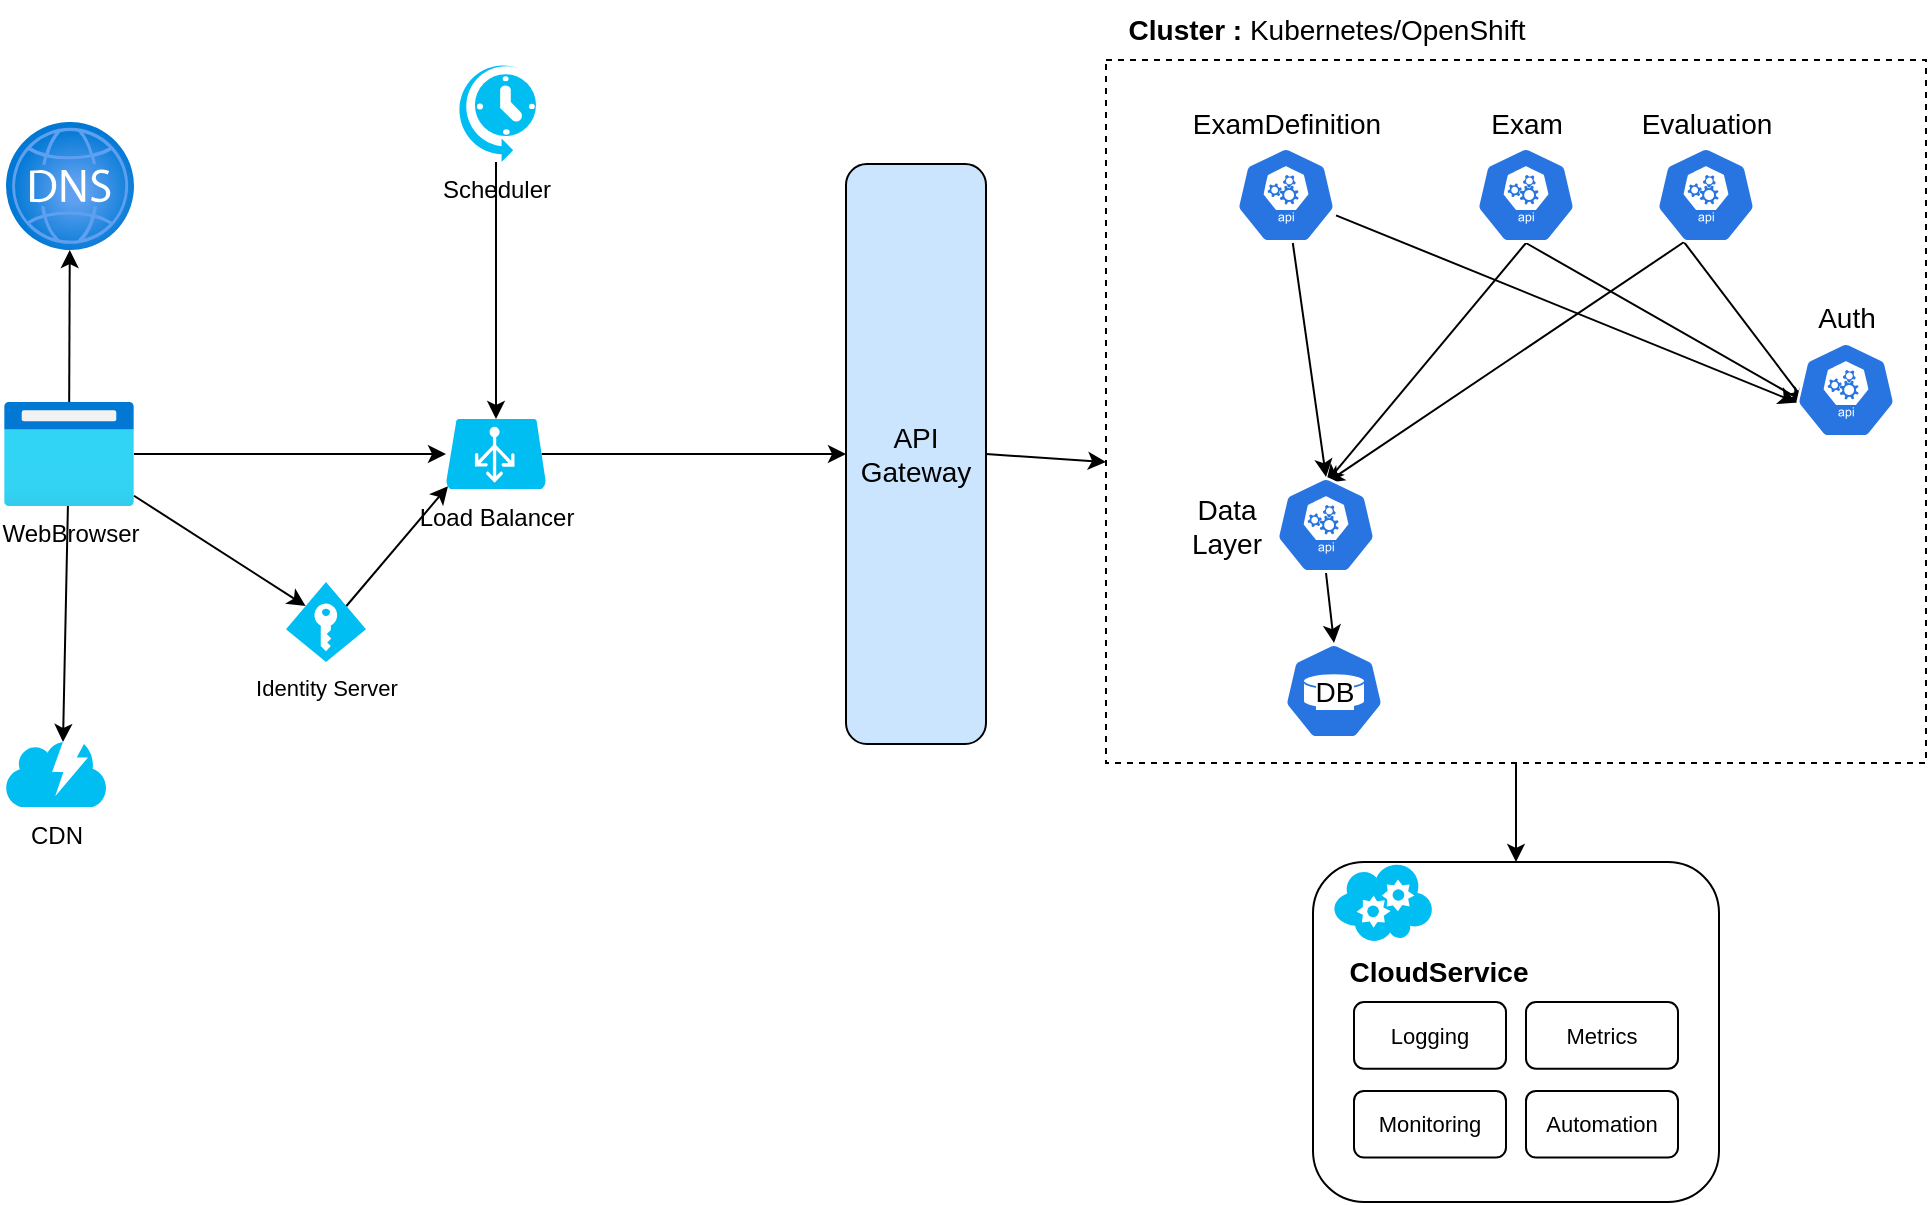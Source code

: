 <mxfile version="20.2.5" type="github">
  <diagram id="RIUP_wDPa-TaNX-vlD8p" name="Page-1">
    <mxGraphModel dx="1422" dy="772" grid="1" gridSize="10" guides="1" tooltips="1" connect="1" arrows="1" fold="1" page="1" pageScale="1" pageWidth="827" pageHeight="1169" math="0" shadow="0">
      <root>
        <mxCell id="0" />
        <mxCell id="1" parent="0" />
        <mxCell id="K25vXs8WVTMCiBZxx53v-1" value="" style="aspect=fixed;html=1;points=[];align=center;image;fontSize=12;image=img/lib/azure2/networking/DNS_Zones.svg;" vertex="1" parent="1">
          <mxGeometry x="50" y="100" width="64" height="64" as="geometry" />
        </mxCell>
        <mxCell id="K25vXs8WVTMCiBZxx53v-7" style="edgeStyle=orthogonalEdgeStyle;rounded=0;orthogonalLoop=1;jettySize=auto;html=1;" edge="1" parent="1" source="K25vXs8WVTMCiBZxx53v-2" target="K25vXs8WVTMCiBZxx53v-4">
          <mxGeometry relative="1" as="geometry" />
        </mxCell>
        <mxCell id="K25vXs8WVTMCiBZxx53v-2" value="WebBrowser" style="aspect=fixed;html=1;points=[];align=center;image;fontSize=12;image=img/lib/azure2/general/Browser.svg;" vertex="1" parent="1">
          <mxGeometry x="49" y="240" width="65" height="52" as="geometry" />
        </mxCell>
        <mxCell id="K25vXs8WVTMCiBZxx53v-36" style="edgeStyle=orthogonalEdgeStyle;rounded=0;orthogonalLoop=1;jettySize=auto;html=1;exitX=0.955;exitY=0.5;exitDx=0;exitDy=0;exitPerimeter=0;entryX=0.5;entryY=1;entryDx=0;entryDy=0;" edge="1" parent="1" source="K25vXs8WVTMCiBZxx53v-4" target="K25vXs8WVTMCiBZxx53v-110">
          <mxGeometry relative="1" as="geometry" />
        </mxCell>
        <mxCell id="K25vXs8WVTMCiBZxx53v-4" value="Load Balancer" style="verticalLabelPosition=bottom;html=1;verticalAlign=top;align=center;strokeColor=none;fillColor=#00BEF2;shape=mxgraph.azure.azure_load_balancer;" vertex="1" parent="1">
          <mxGeometry x="270" y="248.5" width="50" height="35" as="geometry" />
        </mxCell>
        <mxCell id="K25vXs8WVTMCiBZxx53v-5" value="" style="endArrow=classic;html=1;rounded=0;" edge="1" parent="1" source="K25vXs8WVTMCiBZxx53v-2" target="K25vXs8WVTMCiBZxx53v-1">
          <mxGeometry width="50" height="50" relative="1" as="geometry">
            <mxPoint x="260" y="510" as="sourcePoint" />
            <mxPoint x="310" y="460" as="targetPoint" />
          </mxGeometry>
        </mxCell>
        <mxCell id="K25vXs8WVTMCiBZxx53v-6" value="" style="endArrow=classic;html=1;rounded=0;entryX=0.57;entryY=0;entryDx=0;entryDy=0;entryPerimeter=0;" edge="1" parent="1" source="K25vXs8WVTMCiBZxx53v-2" target="K25vXs8WVTMCiBZxx53v-11">
          <mxGeometry width="50" height="50" relative="1" as="geometry">
            <mxPoint x="270" y="420" as="sourcePoint" />
            <mxPoint x="101.554" y="430" as="targetPoint" />
          </mxGeometry>
        </mxCell>
        <mxCell id="K25vXs8WVTMCiBZxx53v-11" value="CDN" style="verticalLabelPosition=bottom;html=1;verticalAlign=top;align=center;strokeColor=none;fillColor=#00BEF2;shape=mxgraph.azure.content_delivery_network;" vertex="1" parent="1">
          <mxGeometry x="50" y="410" width="50" height="32.5" as="geometry" />
        </mxCell>
        <mxCell id="K25vXs8WVTMCiBZxx53v-13" style="edgeStyle=orthogonalEdgeStyle;rounded=0;orthogonalLoop=1;jettySize=auto;html=1;" edge="1" parent="1" source="K25vXs8WVTMCiBZxx53v-12" target="K25vXs8WVTMCiBZxx53v-4">
          <mxGeometry relative="1" as="geometry" />
        </mxCell>
        <mxCell id="K25vXs8WVTMCiBZxx53v-12" value="Scheduler" style="verticalLabelPosition=bottom;html=1;verticalAlign=top;align=center;strokeColor=none;fillColor=#00BEF2;shape=mxgraph.azure.scheduler;pointerEvents=1;" vertex="1" parent="1">
          <mxGeometry x="275" y="70" width="40" height="50" as="geometry" />
        </mxCell>
        <mxCell id="K25vXs8WVTMCiBZxx53v-14" value="Identity Server" style="verticalLabelPosition=bottom;html=1;verticalAlign=top;align=center;strokeColor=none;fillColor=#00BEF2;shape=mxgraph.azure.access_control;fontSize=11;" vertex="1" parent="1">
          <mxGeometry x="190" y="330" width="40" height="40" as="geometry" />
        </mxCell>
        <mxCell id="K25vXs8WVTMCiBZxx53v-29" value="Cluster : &lt;span style=&quot;font-weight: normal;&quot;&gt;Kubernetes/OpenShift&lt;/span&gt;" style="text;html=1;align=center;verticalAlign=middle;resizable=0;points=[];autosize=1;strokeColor=none;fillColor=none;fontSize=14;fontStyle=1" vertex="1" parent="1">
          <mxGeometry x="600" y="39" width="220" height="30" as="geometry" />
        </mxCell>
        <mxCell id="K25vXs8WVTMCiBZxx53v-74" style="edgeStyle=none;rounded=0;orthogonalLoop=1;jettySize=auto;html=1;entryX=0.245;entryY=0.3;entryDx=0;entryDy=0;entryPerimeter=0;fontSize=11;" edge="1" parent="1" source="K25vXs8WVTMCiBZxx53v-2" target="K25vXs8WVTMCiBZxx53v-14">
          <mxGeometry relative="1" as="geometry" />
        </mxCell>
        <mxCell id="K25vXs8WVTMCiBZxx53v-82" style="edgeStyle=none;rounded=0;orthogonalLoop=1;jettySize=auto;html=1;entryX=0.5;entryY=0;entryDx=0;entryDy=0;fontSize=11;exitX=0.5;exitY=1;exitDx=0;exitDy=0;" edge="1" parent="1" source="K25vXs8WVTMCiBZxx53v-113" target="K25vXs8WVTMCiBZxx53v-75">
          <mxGeometry relative="1" as="geometry">
            <mxPoint x="740" y="450" as="sourcePoint" />
            <mxPoint x="887.26" y="409" as="targetPoint" />
          </mxGeometry>
        </mxCell>
        <mxCell id="K25vXs8WVTMCiBZxx53v-86" style="edgeStyle=none;rounded=0;orthogonalLoop=1;jettySize=auto;html=1;entryX=0.02;entryY=0.96;entryDx=0;entryDy=0;entryPerimeter=0;fontSize=11;exitX=0.755;exitY=0.3;exitDx=0;exitDy=0;exitPerimeter=0;" edge="1" parent="1" source="K25vXs8WVTMCiBZxx53v-14" target="K25vXs8WVTMCiBZxx53v-4">
          <mxGeometry relative="1" as="geometry">
            <mxPoint x="340" y="420" as="sourcePoint" />
            <mxPoint x="200" y="363.6" as="targetPoint" />
          </mxGeometry>
        </mxCell>
        <mxCell id="K25vXs8WVTMCiBZxx53v-111" style="edgeStyle=none;rounded=0;orthogonalLoop=1;jettySize=auto;html=1;exitX=0.5;exitY=0;exitDx=0;exitDy=0;fontSize=14;" edge="1" parent="1" source="K25vXs8WVTMCiBZxx53v-110">
          <mxGeometry relative="1" as="geometry">
            <mxPoint x="600" y="270" as="targetPoint" />
          </mxGeometry>
        </mxCell>
        <mxCell id="K25vXs8WVTMCiBZxx53v-110" value="API Gateway" style="rounded=1;whiteSpace=wrap;html=1;labelBackgroundColor=none;fontSize=14;fillColor=#CCE5FF;direction=south;" vertex="1" parent="1">
          <mxGeometry x="470" y="121" width="70" height="290" as="geometry" />
        </mxCell>
        <mxCell id="K25vXs8WVTMCiBZxx53v-134" value="" style="group" vertex="1" connectable="0" parent="1">
          <mxGeometry x="600" y="69" width="410" height="351.5" as="geometry" />
        </mxCell>
        <mxCell id="K25vXs8WVTMCiBZxx53v-113" value="" style="rounded=0;whiteSpace=wrap;html=1;dashed=1;labelBackgroundColor=#99CCFF;fillColor=default;container=0;" vertex="1" parent="K25vXs8WVTMCiBZxx53v-134">
          <mxGeometry width="410" height="351.5" as="geometry" />
        </mxCell>
        <mxCell id="K25vXs8WVTMCiBZxx53v-114" value="" style="sketch=0;html=1;dashed=0;whitespace=wrap;fillColor=#2875E2;strokeColor=#ffffff;points=[[0.005,0.63,0],[0.1,0.2,0],[0.9,0.2,0],[0.5,0,0],[0.995,0.63,0],[0.72,0.99,0],[0.5,1,0],[0.28,0.99,0]];shape=mxgraph.kubernetes.icon;prIcon=api;fontSize=14;container=0;" vertex="1" parent="K25vXs8WVTMCiBZxx53v-134">
          <mxGeometry x="65" y="43.5" width="50" height="48" as="geometry" />
        </mxCell>
        <mxCell id="K25vXs8WVTMCiBZxx53v-115" value="&lt;span style=&quot;font-weight: normal;&quot;&gt;ExamDefinition&lt;/span&gt;" style="text;html=1;align=center;verticalAlign=middle;resizable=0;points=[];autosize=1;strokeColor=none;fillColor=none;fontSize=14;fontStyle=1;container=0;" vertex="1" parent="K25vXs8WVTMCiBZxx53v-134">
          <mxGeometry x="30" y="16.5" width="120" height="30" as="geometry" />
        </mxCell>
        <mxCell id="K25vXs8WVTMCiBZxx53v-116" value="DB" style="sketch=0;html=1;dashed=0;whitespace=wrap;fillColor=#2875E2;strokeColor=#ffffff;points=[[0.005,0.63,0],[0.1,0.2,0],[0.9,0.2,0],[0.5,0,0],[0.995,0.63,0],[0.72,0.99,0],[0.5,1,0],[0.28,0.99,0]];shape=mxgraph.kubernetes.icon;prIcon=pv;labelBackgroundColor=default;fontSize=14;" vertex="1" parent="K25vXs8WVTMCiBZxx53v-134">
          <mxGeometry x="89" y="291.5" width="50" height="48" as="geometry" />
        </mxCell>
        <mxCell id="K25vXs8WVTMCiBZxx53v-128" style="edgeStyle=none;rounded=0;orthogonalLoop=1;jettySize=auto;html=1;exitX=0.5;exitY=1;exitDx=0;exitDy=0;exitPerimeter=0;fontSize=14;" edge="1" parent="K25vXs8WVTMCiBZxx53v-134" source="K25vXs8WVTMCiBZxx53v-117">
          <mxGeometry relative="1" as="geometry">
            <mxPoint x="110" y="211.5" as="targetPoint" />
          </mxGeometry>
        </mxCell>
        <mxCell id="K25vXs8WVTMCiBZxx53v-131" style="edgeStyle=none;rounded=0;orthogonalLoop=1;jettySize=auto;html=1;exitX=0.5;exitY=1;exitDx=0;exitDy=0;exitPerimeter=0;fontSize=14;" edge="1" parent="K25vXs8WVTMCiBZxx53v-134" source="K25vXs8WVTMCiBZxx53v-117">
          <mxGeometry relative="1" as="geometry">
            <mxPoint x="350" y="171.5" as="targetPoint" />
          </mxGeometry>
        </mxCell>
        <mxCell id="K25vXs8WVTMCiBZxx53v-117" value="" style="sketch=0;html=1;dashed=0;whitespace=wrap;fillColor=#2875E2;strokeColor=#ffffff;points=[[0.005,0.63,0],[0.1,0.2,0],[0.9,0.2,0],[0.5,0,0],[0.995,0.63,0],[0.72,0.99,0],[0.5,1,0],[0.28,0.99,0]];shape=mxgraph.kubernetes.icon;prIcon=api;fontSize=14;container=0;" vertex="1" parent="K25vXs8WVTMCiBZxx53v-134">
          <mxGeometry x="185" y="43.5" width="50" height="48" as="geometry" />
        </mxCell>
        <mxCell id="K25vXs8WVTMCiBZxx53v-118" value="&lt;span style=&quot;font-weight: normal;&quot;&gt;Exam&lt;/span&gt;" style="text;html=1;align=center;verticalAlign=middle;resizable=0;points=[];autosize=1;strokeColor=none;fillColor=none;fontSize=14;fontStyle=1;container=0;" vertex="1" parent="K25vXs8WVTMCiBZxx53v-134">
          <mxGeometry x="180" y="16.5" width="60" height="30" as="geometry" />
        </mxCell>
        <mxCell id="K25vXs8WVTMCiBZxx53v-129" style="edgeStyle=none;rounded=0;orthogonalLoop=1;jettySize=auto;html=1;exitX=0.28;exitY=0.99;exitDx=0;exitDy=0;exitPerimeter=0;fontSize=14;" edge="1" parent="K25vXs8WVTMCiBZxx53v-134" source="K25vXs8WVTMCiBZxx53v-120">
          <mxGeometry relative="1" as="geometry">
            <mxPoint x="110" y="211.5" as="targetPoint" />
          </mxGeometry>
        </mxCell>
        <mxCell id="K25vXs8WVTMCiBZxx53v-132" style="edgeStyle=none;rounded=0;orthogonalLoop=1;jettySize=auto;html=1;exitX=0.28;exitY=0.99;exitDx=0;exitDy=0;exitPerimeter=0;fontSize=14;" edge="1" parent="K25vXs8WVTMCiBZxx53v-134" source="K25vXs8WVTMCiBZxx53v-120">
          <mxGeometry relative="1" as="geometry">
            <mxPoint x="350" y="171.5" as="targetPoint" />
          </mxGeometry>
        </mxCell>
        <mxCell id="K25vXs8WVTMCiBZxx53v-120" value="" style="sketch=0;html=1;dashed=0;whitespace=wrap;fillColor=#2875E2;strokeColor=#ffffff;points=[[0.005,0.63,0],[0.1,0.2,0],[0.9,0.2,0],[0.5,0,0],[0.995,0.63,0],[0.72,0.99,0],[0.5,1,0],[0.28,0.99,0]];shape=mxgraph.kubernetes.icon;prIcon=api;fontSize=14;container=0;" vertex="1" parent="K25vXs8WVTMCiBZxx53v-134">
          <mxGeometry x="275" y="43.5" width="50" height="48" as="geometry" />
        </mxCell>
        <mxCell id="K25vXs8WVTMCiBZxx53v-121" value="&lt;span style=&quot;font-weight: normal;&quot;&gt;Evaluation&lt;/span&gt;" style="text;html=1;align=center;verticalAlign=middle;resizable=0;points=[];autosize=1;strokeColor=none;fillColor=none;fontSize=14;fontStyle=1;container=0;" vertex="1" parent="K25vXs8WVTMCiBZxx53v-134">
          <mxGeometry x="255" y="16.5" width="90" height="30" as="geometry" />
        </mxCell>
        <mxCell id="K25vXs8WVTMCiBZxx53v-133" style="edgeStyle=none;rounded=0;orthogonalLoop=1;jettySize=auto;html=1;exitX=0.5;exitY=1;exitDx=0;exitDy=0;exitPerimeter=0;entryX=0.5;entryY=0;entryDx=0;entryDy=0;entryPerimeter=0;fontSize=14;" edge="1" parent="K25vXs8WVTMCiBZxx53v-134" source="K25vXs8WVTMCiBZxx53v-122" target="K25vXs8WVTMCiBZxx53v-116">
          <mxGeometry relative="1" as="geometry" />
        </mxCell>
        <mxCell id="K25vXs8WVTMCiBZxx53v-122" value="" style="sketch=0;html=1;dashed=0;whitespace=wrap;fillColor=#2875E2;strokeColor=#ffffff;points=[[0.005,0.63,0],[0.1,0.2,0],[0.9,0.2,0],[0.5,0,0],[0.995,0.63,0],[0.72,0.99,0],[0.5,1,0],[0.28,0.99,0]];shape=mxgraph.kubernetes.icon;prIcon=api;fontSize=14;container=0;" vertex="1" parent="K25vXs8WVTMCiBZxx53v-134">
          <mxGeometry x="85" y="208.5" width="50" height="48" as="geometry" />
        </mxCell>
        <mxCell id="K25vXs8WVTMCiBZxx53v-127" style="edgeStyle=none;rounded=0;orthogonalLoop=1;jettySize=auto;html=1;entryX=0.5;entryY=0;entryDx=0;entryDy=0;entryPerimeter=0;fontSize=14;" edge="1" parent="K25vXs8WVTMCiBZxx53v-134" source="K25vXs8WVTMCiBZxx53v-114" target="K25vXs8WVTMCiBZxx53v-122">
          <mxGeometry relative="1" as="geometry" />
        </mxCell>
        <mxCell id="K25vXs8WVTMCiBZxx53v-123" value="&lt;span style=&quot;font-weight: normal;&quot;&gt;Data&lt;br&gt;Layer&lt;/span&gt;" style="text;html=1;align=center;verticalAlign=middle;resizable=0;points=[];autosize=1;strokeColor=none;fillColor=none;fontSize=14;fontStyle=1;container=0;" vertex="1" parent="K25vXs8WVTMCiBZxx53v-134">
          <mxGeometry x="30" y="207.5" width="60" height="50" as="geometry" />
        </mxCell>
        <mxCell id="K25vXs8WVTMCiBZxx53v-125" value="" style="sketch=0;html=1;dashed=0;whitespace=wrap;fillColor=#2875E2;strokeColor=#ffffff;points=[[0.005,0.63,0],[0.1,0.2,0],[0.9,0.2,0],[0.5,0,0],[0.995,0.63,0],[0.72,0.99,0],[0.5,1,0],[0.28,0.99,0]];shape=mxgraph.kubernetes.icon;prIcon=api;fontSize=14;container=0;" vertex="1" parent="K25vXs8WVTMCiBZxx53v-134">
          <mxGeometry x="345" y="141" width="50" height="48" as="geometry" />
        </mxCell>
        <mxCell id="K25vXs8WVTMCiBZxx53v-130" style="edgeStyle=none;rounded=0;orthogonalLoop=1;jettySize=auto;html=1;entryX=0.005;entryY=0.63;entryDx=0;entryDy=0;entryPerimeter=0;fontSize=14;" edge="1" parent="K25vXs8WVTMCiBZxx53v-134" source="K25vXs8WVTMCiBZxx53v-114" target="K25vXs8WVTMCiBZxx53v-125">
          <mxGeometry relative="1" as="geometry" />
        </mxCell>
        <mxCell id="K25vXs8WVTMCiBZxx53v-126" value="&lt;span style=&quot;font-weight: normal;&quot;&gt;Auth&lt;/span&gt;" style="text;html=1;align=center;verticalAlign=middle;resizable=0;points=[];autosize=1;strokeColor=none;fillColor=none;fontSize=14;fontStyle=1;container=0;" vertex="1" parent="K25vXs8WVTMCiBZxx53v-134">
          <mxGeometry x="345" y="114" width="50" height="30" as="geometry" />
        </mxCell>
        <mxCell id="K25vXs8WVTMCiBZxx53v-138" value="" style="group" vertex="1" connectable="0" parent="1">
          <mxGeometry x="703.5" y="470" width="203" height="170" as="geometry" />
        </mxCell>
        <mxCell id="K25vXs8WVTMCiBZxx53v-75" value="" style="rounded=1;whiteSpace=wrap;html=1;fontSize=11;" vertex="1" parent="K25vXs8WVTMCiBZxx53v-138">
          <mxGeometry width="203" height="170" as="geometry" />
        </mxCell>
        <mxCell id="K25vXs8WVTMCiBZxx53v-135" value="" style="verticalLabelPosition=bottom;html=1;verticalAlign=top;align=center;strokeColor=none;fillColor=#00BEF2;shape=mxgraph.azure.cloud_service;labelBackgroundColor=default;fontSize=14;" vertex="1" parent="K25vXs8WVTMCiBZxx53v-138">
          <mxGeometry x="10" width="50" height="40" as="geometry" />
        </mxCell>
        <mxCell id="K25vXs8WVTMCiBZxx53v-136" value="CloudService" style="text;html=1;align=center;verticalAlign=middle;resizable=0;points=[];autosize=1;strokeColor=none;fillColor=none;fontSize=14;fontStyle=1" vertex="1" parent="K25vXs8WVTMCiBZxx53v-138">
          <mxGeometry x="7" y="40" width="110" height="30" as="geometry" />
        </mxCell>
        <mxCell id="K25vXs8WVTMCiBZxx53v-77" value="Metrics" style="rounded=1;whiteSpace=wrap;html=1;fontSize=11;" vertex="1" parent="K25vXs8WVTMCiBZxx53v-138">
          <mxGeometry x="106.5" y="70.001" width="76" height="33.333" as="geometry" />
        </mxCell>
        <mxCell id="K25vXs8WVTMCiBZxx53v-79" value="Automation" style="rounded=1;whiteSpace=wrap;html=1;fontSize=11;" vertex="1" parent="K25vXs8WVTMCiBZxx53v-138">
          <mxGeometry x="106.5" y="114.446" width="76" height="33.333" as="geometry" />
        </mxCell>
        <mxCell id="K25vXs8WVTMCiBZxx53v-80" value="Logging" style="rounded=1;whiteSpace=wrap;html=1;fontSize=11;" vertex="1" parent="K25vXs8WVTMCiBZxx53v-138">
          <mxGeometry x="20.5" y="70.001" width="76" height="33.333" as="geometry" />
        </mxCell>
        <mxCell id="K25vXs8WVTMCiBZxx53v-81" value="Monitoring" style="rounded=1;whiteSpace=wrap;html=1;fontSize=11;" vertex="1" parent="K25vXs8WVTMCiBZxx53v-138">
          <mxGeometry x="20.5" y="114.446" width="76" height="33.333" as="geometry" />
        </mxCell>
      </root>
    </mxGraphModel>
  </diagram>
</mxfile>
